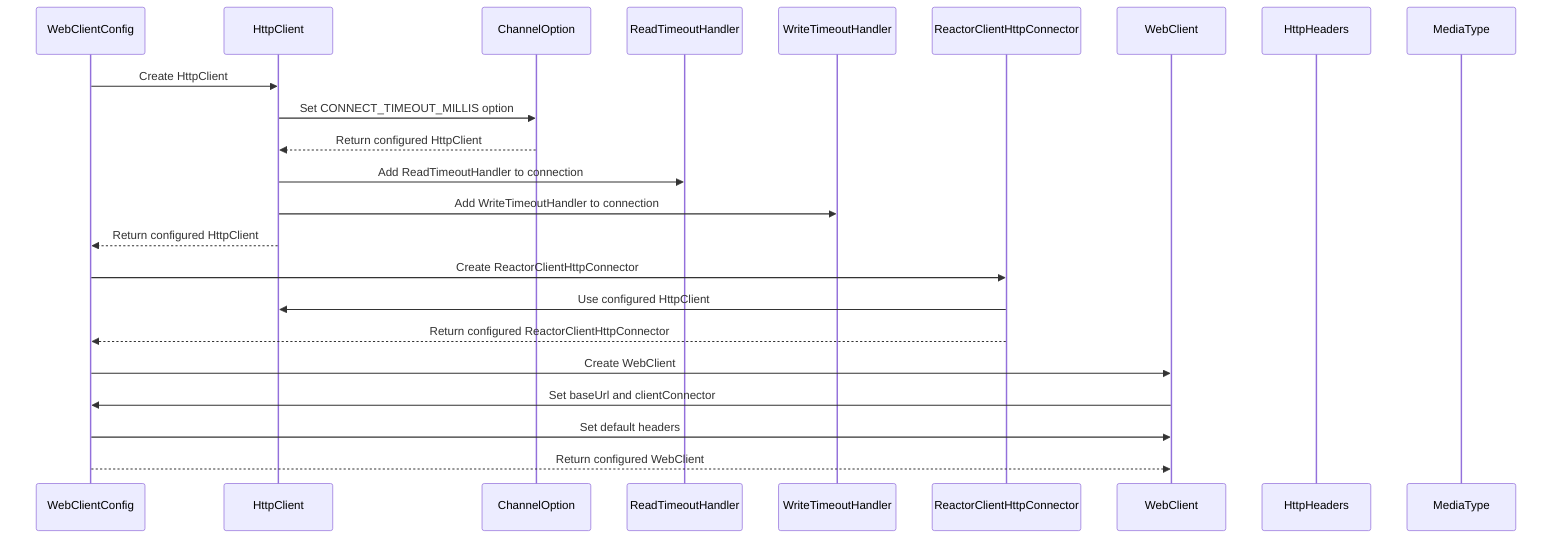 sequenceDiagram
    participant WebClientConfig
    participant HttpClient
    participant ChannelOption
    participant ReadTimeoutHandler
    participant WriteTimeoutHandler
    participant ReactorClientHttpConnector
    participant WebClient
    participant HttpHeaders
    participant MediaType
    
    WebClientConfig->>HttpClient: Create HttpClient
    HttpClient->>ChannelOption: Set CONNECT_TIMEOUT_MILLIS option
    ChannelOption-->>HttpClient: Return configured HttpClient
    HttpClient->>ReadTimeoutHandler: Add ReadTimeoutHandler to connection
    HttpClient->>WriteTimeoutHandler: Add WriteTimeoutHandler to connection
    HttpClient-->>WebClientConfig: Return configured HttpClient
    WebClientConfig->>ReactorClientHttpConnector: Create ReactorClientHttpConnector
    ReactorClientHttpConnector->>HttpClient: Use configured HttpClient
    ReactorClientHttpConnector-->>WebClientConfig: Return configured ReactorClientHttpConnector
    WebClientConfig->>WebClient: Create WebClient
    WebClient->>WebClientConfig: Set baseUrl and clientConnector
    WebClientConfig->>WebClient: Set default headers
    WebClientConfig-->>WebClient: Return configured WebClient